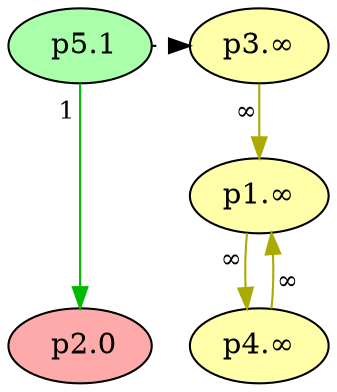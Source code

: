 digraph {
    // Node defaults can be set here if needed
    "2" [style="filled" fillcolor="#FFAAAA" label=" p2.0" fontsize=14]
    "5" [style="filled" fillcolor="#AAFFAA" label=" p5.1" fontsize=14]
    "3" [style="filled" fillcolor="#FFFFAA" label="p3.∞" fontsize=14]
    "4" [style="filled" fillcolor="#FFFFAA" label="p4.∞" fontsize=14]
    "1" [style="filled" fillcolor="#FFFFAA" label="p1.∞" fontsize=14]
    edge[labeldistance=1.5 fontsize=12]
    "3" -> "1" [color="#AAAA00" style="solid" dir="forward" taillabel="∞" ]
    "4" -> "1" [color="#AAAA00" style="solid" dir="forward" taillabel="∞" ]
    "5" -> "2" [color="#00BB00" style="solid" dir="forward" taillabel="1" ]
    "5" -> "3" [color="black" style="dotted" dir="forward" taillabel="" constraint=false]
    "1" -> "4" [color="#AAAA00" style="solid" dir="forward" taillabel="∞" ]
    {rank = max 2}
    {rank = min 5}
}